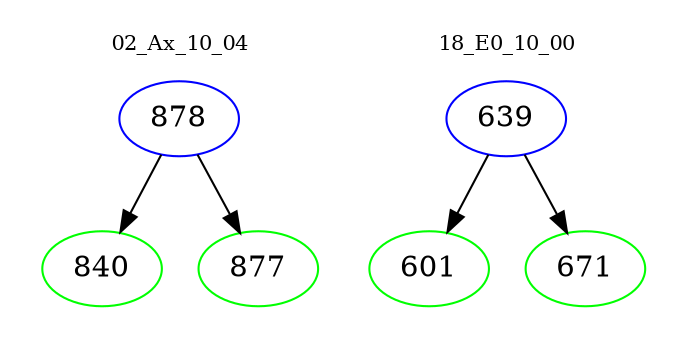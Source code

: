 digraph{
subgraph cluster_0 {
color = white
label = "02_Ax_10_04";
fontsize=10;
T0_878 [label="878", color="blue"]
T0_878 -> T0_840 [color="black"]
T0_840 [label="840", color="green"]
T0_878 -> T0_877 [color="black"]
T0_877 [label="877", color="green"]
}
subgraph cluster_1 {
color = white
label = "18_E0_10_00";
fontsize=10;
T1_639 [label="639", color="blue"]
T1_639 -> T1_601 [color="black"]
T1_601 [label="601", color="green"]
T1_639 -> T1_671 [color="black"]
T1_671 [label="671", color="green"]
}
}
